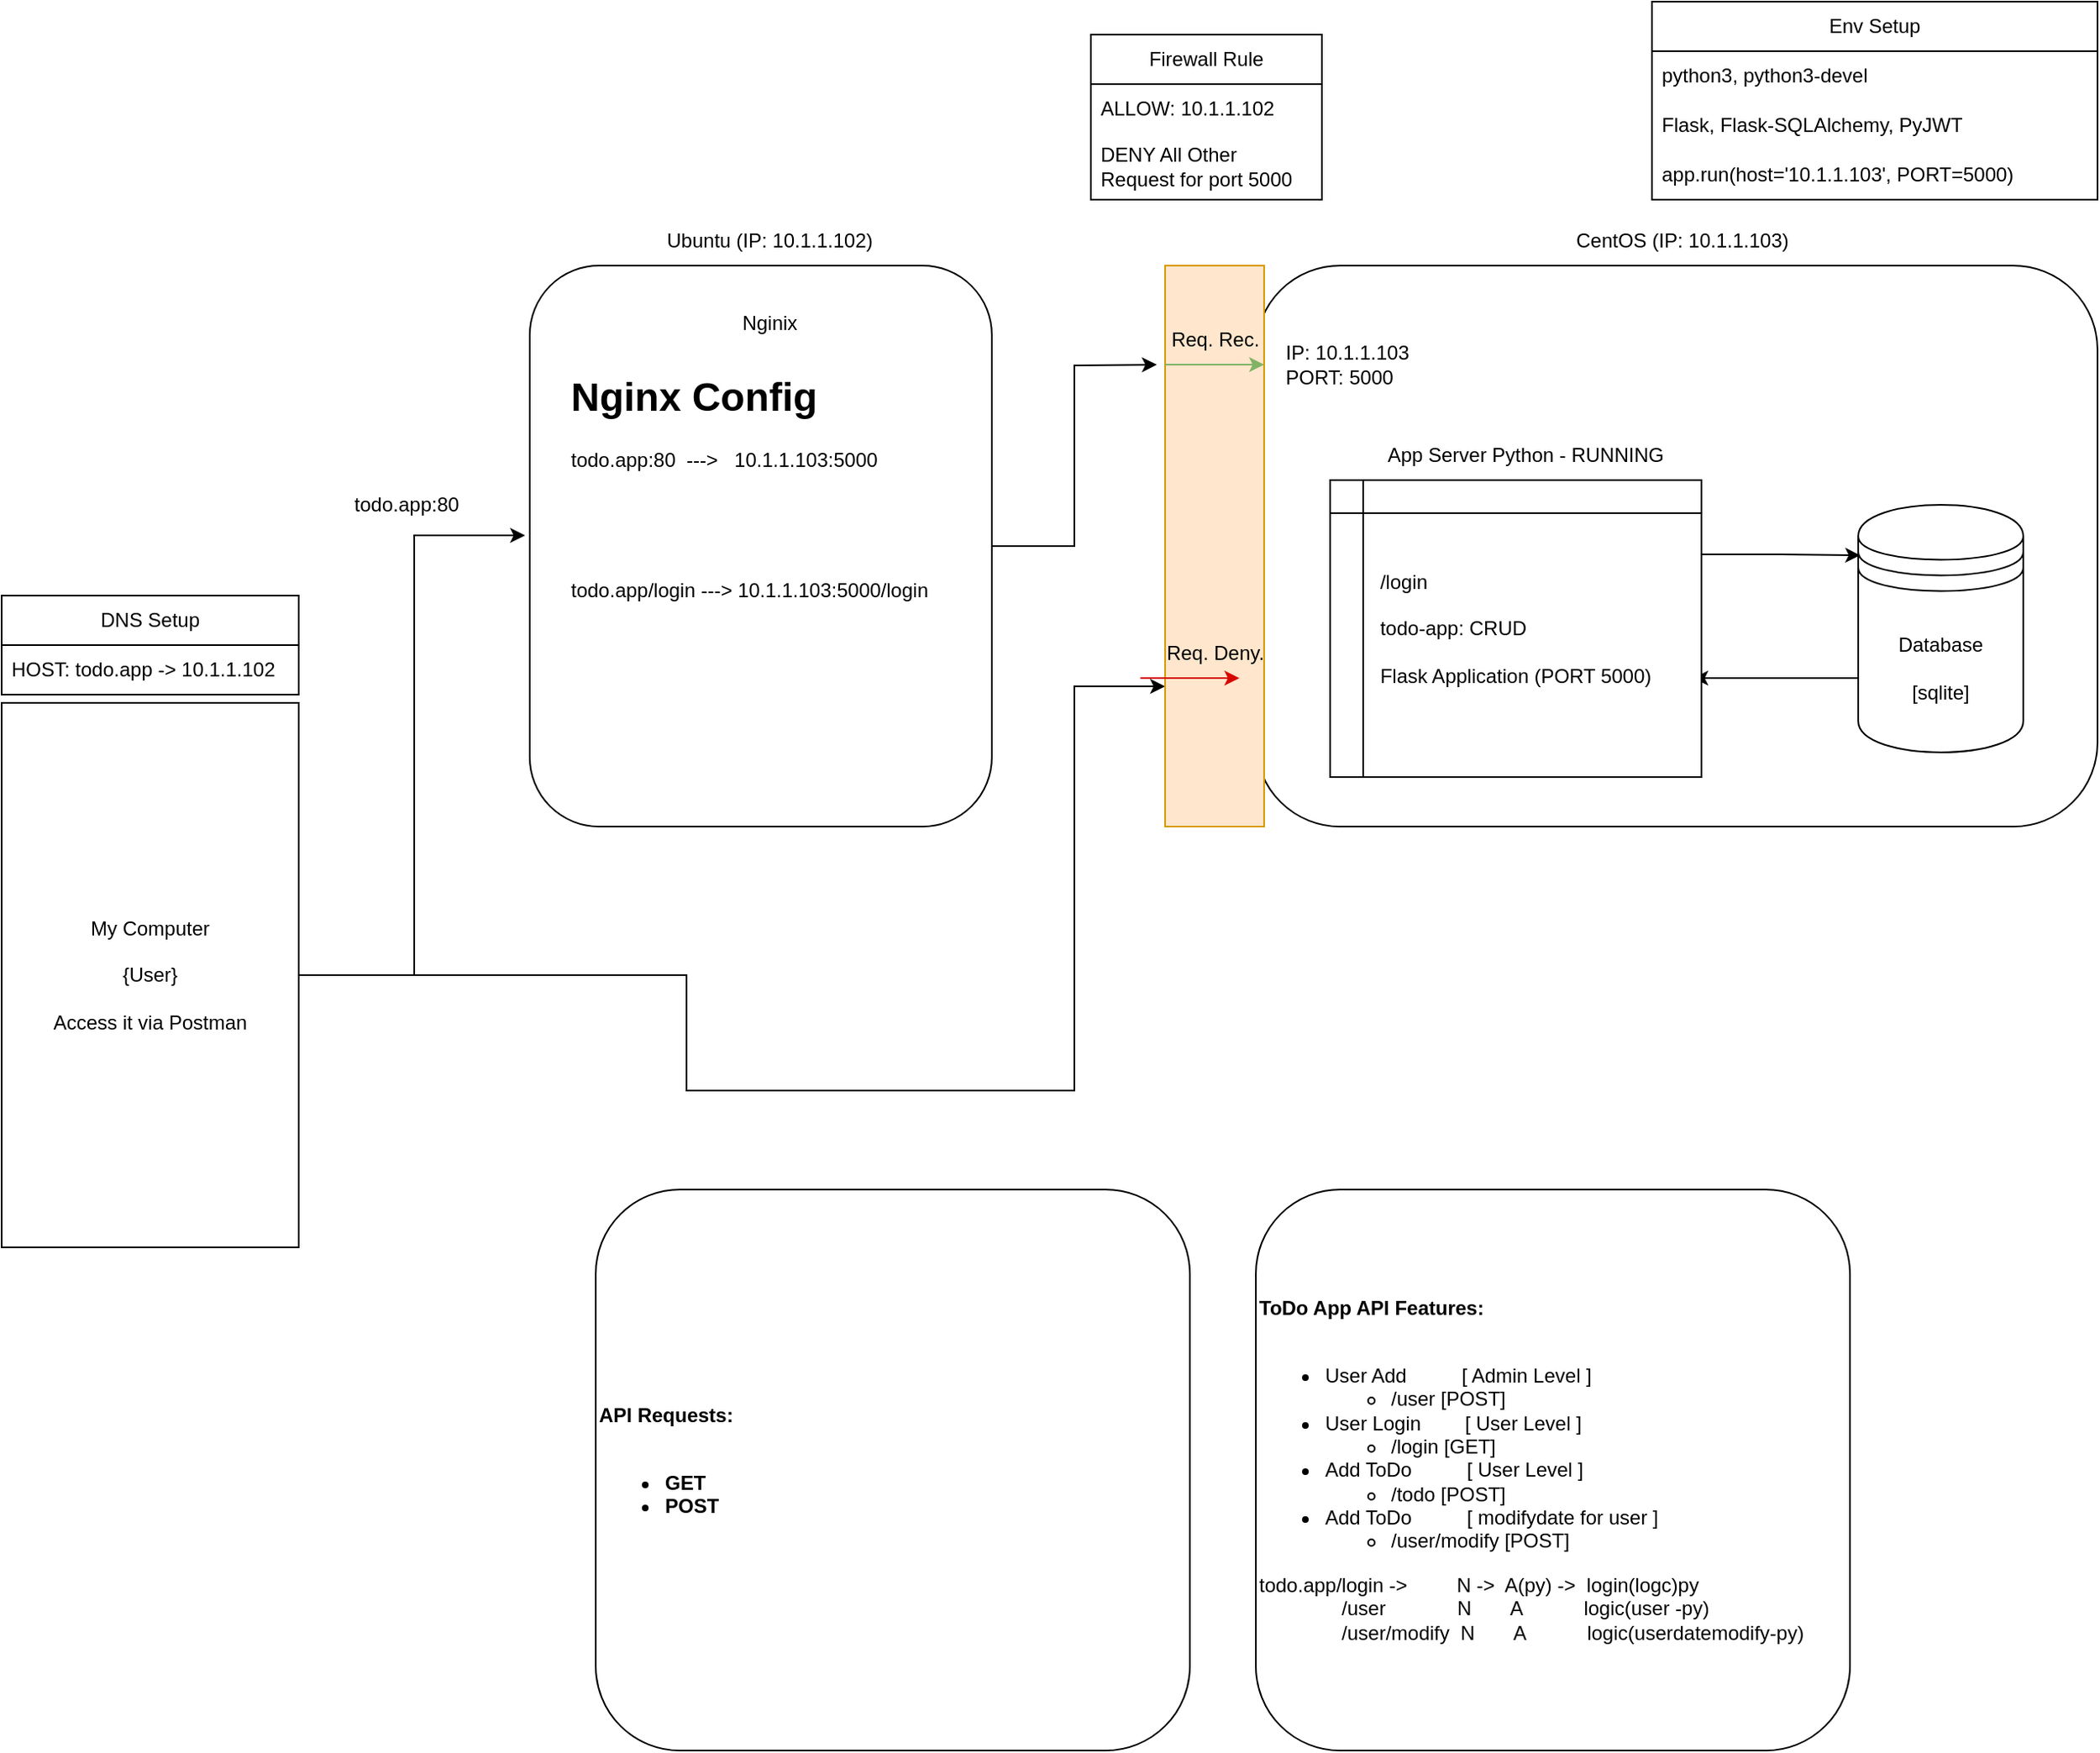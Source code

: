 <mxfile version="21.6.6" type="github">
  <diagram name="Page-1" id="877NddM2-vIIa7-sFtzM">
    <mxGraphModel dx="3850" dy="2646" grid="1" gridSize="10" guides="1" tooltips="1" connect="1" arrows="1" fold="1" page="1" pageScale="1" pageWidth="850" pageHeight="1100" math="0" shadow="0">
      <root>
        <mxCell id="0" />
        <mxCell id="1" parent="0" />
        <mxCell id="F2RmmkcFuDI7doMSKdTL-1" value="" style="rounded=1;whiteSpace=wrap;html=1;" vertex="1" parent="1">
          <mxGeometry x="80" y="-20" width="510" height="340" as="geometry" />
        </mxCell>
        <mxCell id="F2RmmkcFuDI7doMSKdTL-2" style="edgeStyle=orthogonalEdgeStyle;rounded=0;orthogonalLoop=1;jettySize=auto;html=1;exitX=0;exitY=0.7;exitDx=0;exitDy=0;entryX=0.978;entryY=0.667;entryDx=0;entryDy=0;entryPerimeter=0;" edge="1" parent="1" source="F2RmmkcFuDI7doMSKdTL-3" target="F2RmmkcFuDI7doMSKdTL-5">
          <mxGeometry relative="1" as="geometry" />
        </mxCell>
        <mxCell id="F2RmmkcFuDI7doMSKdTL-3" value="Database&lt;br&gt;&lt;br&gt;[sqlite]" style="shape=datastore;whiteSpace=wrap;html=1;" vertex="1" parent="1">
          <mxGeometry x="445" y="125" width="100" height="150" as="geometry" />
        </mxCell>
        <mxCell id="F2RmmkcFuDI7doMSKdTL-4" style="edgeStyle=orthogonalEdgeStyle;rounded=0;orthogonalLoop=1;jettySize=auto;html=1;exitX=1;exitY=0.25;exitDx=0;exitDy=0;entryX=0.012;entryY=0.204;entryDx=0;entryDy=0;entryPerimeter=0;" edge="1" parent="1" source="F2RmmkcFuDI7doMSKdTL-5" target="F2RmmkcFuDI7doMSKdTL-3">
          <mxGeometry relative="1" as="geometry" />
        </mxCell>
        <mxCell id="F2RmmkcFuDI7doMSKdTL-5" value="&lt;div style=&quot;text-align: left;&quot;&gt;&lt;span style=&quot;background-color: initial;&quot;&gt;/login&lt;/span&gt;&lt;/div&gt;&lt;div style=&quot;text-align: left;&quot;&gt;&lt;br&gt;&lt;/div&gt;&lt;div style=&quot;text-align: left;&quot;&gt;&lt;span style=&quot;background-color: initial;&quot;&gt;todo-app: CRUD&lt;/span&gt;&lt;/div&gt;&lt;div style=&quot;text-align: left;&quot;&gt;&lt;br&gt;&lt;/div&gt;&lt;div style=&quot;text-align: left;&quot;&gt;&lt;span style=&quot;background-color: initial;&quot;&gt;Flask Application (PORT 5000)&lt;/span&gt;&lt;/div&gt;" style="shape=internalStorage;whiteSpace=wrap;html=1;backgroundOutline=1;" vertex="1" parent="1">
          <mxGeometry x="125" y="110" width="225" height="180" as="geometry" />
        </mxCell>
        <mxCell id="F2RmmkcFuDI7doMSKdTL-6" value="App Server Python - RUNNING" style="text;html=1;align=center;verticalAlign=middle;resizable=0;points=[];autosize=1;strokeColor=none;fillColor=none;" vertex="1" parent="1">
          <mxGeometry x="147.5" y="80" width="190" height="30" as="geometry" />
        </mxCell>
        <mxCell id="F2RmmkcFuDI7doMSKdTL-7" value="CentOS (IP: 10.1.1.103)" style="text;html=1;align=center;verticalAlign=middle;resizable=0;points=[];autosize=1;strokeColor=none;fillColor=none;" vertex="1" parent="1">
          <mxGeometry x="262.5" y="-50" width="150" height="30" as="geometry" />
        </mxCell>
        <mxCell id="F2RmmkcFuDI7doMSKdTL-8" style="edgeStyle=orthogonalEdgeStyle;rounded=0;orthogonalLoop=1;jettySize=auto;html=1;" edge="1" parent="1" source="F2RmmkcFuDI7doMSKdTL-9">
          <mxGeometry relative="1" as="geometry">
            <mxPoint x="20" y="40" as="targetPoint" />
          </mxGeometry>
        </mxCell>
        <mxCell id="F2RmmkcFuDI7doMSKdTL-9" value="" style="rounded=1;whiteSpace=wrap;html=1;" vertex="1" parent="1">
          <mxGeometry x="-360" y="-20" width="280" height="340" as="geometry" />
        </mxCell>
        <mxCell id="F2RmmkcFuDI7doMSKdTL-10" value="Ubuntu (IP: 10.1.1.102)" style="text;html=1;align=center;verticalAlign=middle;resizable=0;points=[];autosize=1;strokeColor=none;fillColor=none;" vertex="1" parent="1">
          <mxGeometry x="-290" y="-50" width="150" height="30" as="geometry" />
        </mxCell>
        <mxCell id="F2RmmkcFuDI7doMSKdTL-11" value="Nginix" style="text;html=1;align=center;verticalAlign=middle;resizable=0;points=[];autosize=1;strokeColor=none;fillColor=none;" vertex="1" parent="1">
          <mxGeometry x="-245" width="60" height="30" as="geometry" />
        </mxCell>
        <mxCell id="F2RmmkcFuDI7doMSKdTL-12" style="edgeStyle=orthogonalEdgeStyle;rounded=0;orthogonalLoop=1;jettySize=auto;html=1;entryX=-0.01;entryY=0.481;entryDx=0;entryDy=0;entryPerimeter=0;" edge="1" parent="1" source="F2RmmkcFuDI7doMSKdTL-14" target="F2RmmkcFuDI7doMSKdTL-9">
          <mxGeometry relative="1" as="geometry">
            <mxPoint x="-310" y="145" as="targetPoint" />
          </mxGeometry>
        </mxCell>
        <mxCell id="F2RmmkcFuDI7doMSKdTL-13" style="edgeStyle=orthogonalEdgeStyle;rounded=0;orthogonalLoop=1;jettySize=auto;html=1;entryX=0;entryY=0.75;entryDx=0;entryDy=0;" edge="1" parent="1" source="F2RmmkcFuDI7doMSKdTL-14" target="F2RmmkcFuDI7doMSKdTL-15">
          <mxGeometry relative="1" as="geometry">
            <mxPoint x="-30" y="430" as="targetPoint" />
            <Array as="points">
              <mxPoint x="-265" y="410" />
              <mxPoint x="-265" y="480" />
              <mxPoint x="-30" y="480" />
              <mxPoint x="-30" y="235" />
            </Array>
          </mxGeometry>
        </mxCell>
        <mxCell id="F2RmmkcFuDI7doMSKdTL-14" value="My Computer&lt;br&gt;&lt;br&gt;{User}&lt;br&gt;&lt;br&gt;Access it via Postman" style="rounded=0;whiteSpace=wrap;html=1;" vertex="1" parent="1">
          <mxGeometry x="-680" y="245" width="180" height="330" as="geometry" />
        </mxCell>
        <mxCell id="F2RmmkcFuDI7doMSKdTL-15" value="" style="rounded=0;whiteSpace=wrap;html=1;fillColor=#ffe6cc;strokeColor=#d79b00;" vertex="1" parent="1">
          <mxGeometry x="25" y="-20" width="60" height="340" as="geometry" />
        </mxCell>
        <mxCell id="F2RmmkcFuDI7doMSKdTL-16" value="Firewall Rule" style="swimlane;fontStyle=0;childLayout=stackLayout;horizontal=1;startSize=30;horizontalStack=0;resizeParent=1;resizeParentMax=0;resizeLast=0;collapsible=1;marginBottom=0;whiteSpace=wrap;html=1;" vertex="1" parent="1">
          <mxGeometry x="-20" y="-160" width="140" height="100" as="geometry" />
        </mxCell>
        <mxCell id="F2RmmkcFuDI7doMSKdTL-17" value="ALLOW: 10.1.1.102" style="text;strokeColor=none;fillColor=none;align=left;verticalAlign=middle;spacingLeft=4;spacingRight=4;overflow=hidden;points=[[0,0.5],[1,0.5]];portConstraint=eastwest;rotatable=0;whiteSpace=wrap;html=1;" vertex="1" parent="F2RmmkcFuDI7doMSKdTL-16">
          <mxGeometry y="30" width="140" height="30" as="geometry" />
        </mxCell>
        <mxCell id="F2RmmkcFuDI7doMSKdTL-18" value="DENY All Other Request for port 5000" style="text;strokeColor=none;fillColor=none;align=left;verticalAlign=middle;spacingLeft=4;spacingRight=4;overflow=hidden;points=[[0,0.5],[1,0.5]];portConstraint=eastwest;rotatable=0;whiteSpace=wrap;html=1;" vertex="1" parent="F2RmmkcFuDI7doMSKdTL-16">
          <mxGeometry y="60" width="140" height="40" as="geometry" />
        </mxCell>
        <mxCell id="F2RmmkcFuDI7doMSKdTL-19" value="&lt;b&gt;ToDo App API Features:&lt;/b&gt;&lt;br&gt;&lt;br&gt;&lt;div style=&quot;&quot;&gt;&lt;ul&gt;&lt;li&gt;User Add&amp;nbsp; &amp;nbsp; &amp;nbsp; &amp;nbsp; &amp;nbsp; [ Admin Level ]&lt;/li&gt;&lt;ul&gt;&lt;li&gt;/user [POST]&lt;/li&gt;&lt;/ul&gt;&lt;li&gt;User Login&amp;nbsp; &amp;nbsp; &amp;nbsp; &amp;nbsp; [ User Level ]&lt;/li&gt;&lt;ul&gt;&lt;li&gt;/login [GET]&lt;/li&gt;&lt;/ul&gt;&lt;li&gt;Add ToDo&amp;nbsp; &amp;nbsp; &amp;nbsp; &amp;nbsp; &amp;nbsp; [ User Level ]&lt;/li&gt;&lt;ul&gt;&lt;li&gt;/todo [POST]&lt;/li&gt;&lt;/ul&gt;&lt;li style=&quot;border-color: var(--border-color);&quot;&gt;Add ToDo&amp;nbsp; &amp;nbsp; &amp;nbsp; &amp;nbsp; &amp;nbsp; [ modifydate for user ]&lt;/li&gt;&lt;ul style=&quot;border-color: var(--border-color);&quot;&gt;&lt;li style=&quot;border-color: var(--border-color);&quot;&gt;/user/modify [POST]&lt;/li&gt;&lt;/ul&gt;&lt;/ul&gt;&lt;div&gt;todo.app/login -&amp;gt;&amp;nbsp; &amp;nbsp; &amp;nbsp; &amp;nbsp; &amp;nbsp;N -&amp;gt;&amp;nbsp; A(py) -&amp;gt;&amp;nbsp; login(logc)py&lt;/div&gt;&lt;div&gt;&amp;nbsp; &amp;nbsp; &amp;nbsp; &amp;nbsp; &amp;nbsp; &amp;nbsp; &amp;nbsp; &amp;nbsp;/user&amp;nbsp; &amp;nbsp; &amp;nbsp; &amp;nbsp; &amp;nbsp; &amp;nbsp; &amp;nbsp;N&amp;nbsp; &amp;nbsp; &amp;nbsp; &amp;nbsp;A&amp;nbsp; &amp;nbsp; &amp;nbsp; &amp;nbsp; &amp;nbsp; &amp;nbsp;logic(user -py)&lt;/div&gt;&lt;div&gt;&amp;nbsp; &amp;nbsp; &amp;nbsp; &amp;nbsp; &amp;nbsp; &amp;nbsp; &amp;nbsp; &amp;nbsp;/user/modify&amp;nbsp; N&amp;nbsp; &amp;nbsp; &amp;nbsp; &amp;nbsp;A&amp;nbsp; &amp;nbsp; &amp;nbsp; &amp;nbsp; &amp;nbsp; &amp;nbsp;logic(userdatemodify-py)&lt;/div&gt;&lt;/div&gt;" style="rounded=1;whiteSpace=wrap;html=1;align=left;" vertex="1" parent="1">
          <mxGeometry x="80" y="540" width="360" height="340" as="geometry" />
        </mxCell>
        <mxCell id="F2RmmkcFuDI7doMSKdTL-20" value="Env Setup" style="swimlane;fontStyle=0;childLayout=stackLayout;horizontal=1;startSize=30;horizontalStack=0;resizeParent=1;resizeParentMax=0;resizeLast=0;collapsible=1;marginBottom=0;whiteSpace=wrap;html=1;" vertex="1" parent="1">
          <mxGeometry x="320" y="-180" width="270" height="120" as="geometry" />
        </mxCell>
        <mxCell id="F2RmmkcFuDI7doMSKdTL-21" value="python3, python3-devel" style="text;strokeColor=none;fillColor=none;align=left;verticalAlign=middle;spacingLeft=4;spacingRight=4;overflow=hidden;points=[[0,0.5],[1,0.5]];portConstraint=eastwest;rotatable=0;whiteSpace=wrap;html=1;" vertex="1" parent="F2RmmkcFuDI7doMSKdTL-20">
          <mxGeometry y="30" width="270" height="30" as="geometry" />
        </mxCell>
        <mxCell id="F2RmmkcFuDI7doMSKdTL-22" value="Flask, Flask-SQLAlchemy, PyJWT" style="text;strokeColor=none;fillColor=none;align=left;verticalAlign=middle;spacingLeft=4;spacingRight=4;overflow=hidden;points=[[0,0.5],[1,0.5]];portConstraint=eastwest;rotatable=0;whiteSpace=wrap;html=1;" vertex="1" parent="F2RmmkcFuDI7doMSKdTL-20">
          <mxGeometry y="60" width="270" height="30" as="geometry" />
        </mxCell>
        <mxCell id="F2RmmkcFuDI7doMSKdTL-23" value="app.run(host=&#39;10.1.1.103&#39;, PORT=5000)" style="text;strokeColor=none;fillColor=none;align=left;verticalAlign=middle;spacingLeft=4;spacingRight=4;overflow=hidden;points=[[0,0.5],[1,0.5]];portConstraint=eastwest;rotatable=0;whiteSpace=wrap;html=1;" vertex="1" parent="F2RmmkcFuDI7doMSKdTL-20">
          <mxGeometry y="90" width="270" height="30" as="geometry" />
        </mxCell>
        <mxCell id="F2RmmkcFuDI7doMSKdTL-24" value="&lt;div style=&quot;text-align: left;&quot;&gt;&lt;span style=&quot;background-color: initial;&quot;&gt;IP: 10.1.1.103&lt;/span&gt;&lt;/div&gt;&lt;div style=&quot;text-align: left;&quot;&gt;&lt;span style=&quot;background-color: initial;&quot;&gt;PORT: 5000&lt;/span&gt;&lt;/div&gt;" style="text;html=1;align=center;verticalAlign=middle;resizable=0;points=[];autosize=1;strokeColor=none;fillColor=none;" vertex="1" parent="1">
          <mxGeometry x="85" y="20" width="100" height="40" as="geometry" />
        </mxCell>
        <mxCell id="F2RmmkcFuDI7doMSKdTL-25" value="todo.app:80" style="text;html=1;align=center;verticalAlign=middle;resizable=0;points=[];autosize=1;strokeColor=none;fillColor=none;" vertex="1" parent="1">
          <mxGeometry x="-480" y="110" width="90" height="30" as="geometry" />
        </mxCell>
        <mxCell id="F2RmmkcFuDI7doMSKdTL-26" value="&lt;h1&gt;Nginx Config&lt;/h1&gt;&lt;p&gt;todo.app:80&amp;nbsp; ---&amp;gt;&amp;nbsp; &amp;nbsp;10.1.1.103:5000&lt;/p&gt;&lt;p&gt;&lt;br&gt;&lt;/p&gt;&lt;p&gt;&lt;br&gt;&lt;/p&gt;&lt;p&gt;todo.app/login ---&amp;gt; 10.1.1.103:5000/login&lt;/p&gt;" style="text;html=1;strokeColor=none;fillColor=none;spacing=5;spacingTop=-20;whiteSpace=wrap;overflow=hidden;rounded=0;" vertex="1" parent="1">
          <mxGeometry x="-340" y="40" width="240" height="210" as="geometry" />
        </mxCell>
        <mxCell id="F2RmmkcFuDI7doMSKdTL-27" value="" style="endArrow=classic;html=1;rounded=0;fillColor=#d5e8d4;strokeColor=#82b366;" edge="1" parent="1" target="F2RmmkcFuDI7doMSKdTL-24">
          <mxGeometry width="50" height="50" relative="1" as="geometry">
            <mxPoint x="25" y="40" as="sourcePoint" />
            <mxPoint x="75" y="-10" as="targetPoint" />
          </mxGeometry>
        </mxCell>
        <mxCell id="F2RmmkcFuDI7doMSKdTL-28" value="" style="endArrow=classic;html=1;rounded=0;fillColor=#ffe6cc;strokeColor=#D70700;" edge="1" parent="1">
          <mxGeometry width="50" height="50" relative="1" as="geometry">
            <mxPoint x="10" y="230" as="sourcePoint" />
            <mxPoint x="70" y="230" as="targetPoint" />
          </mxGeometry>
        </mxCell>
        <mxCell id="F2RmmkcFuDI7doMSKdTL-29" value="DNS Setup" style="swimlane;fontStyle=0;childLayout=stackLayout;horizontal=1;startSize=30;horizontalStack=0;resizeParent=1;resizeParentMax=0;resizeLast=0;collapsible=1;marginBottom=0;whiteSpace=wrap;html=1;" vertex="1" parent="1">
          <mxGeometry x="-680" y="180" width="180" height="60" as="geometry" />
        </mxCell>
        <mxCell id="F2RmmkcFuDI7doMSKdTL-30" value="HOST: todo.app -&amp;gt; 10.1.1.102" style="text;strokeColor=none;fillColor=none;align=left;verticalAlign=middle;spacingLeft=4;spacingRight=4;overflow=hidden;points=[[0,0.5],[1,0.5]];portConstraint=eastwest;rotatable=0;whiteSpace=wrap;html=1;" vertex="1" parent="F2RmmkcFuDI7doMSKdTL-29">
          <mxGeometry y="30" width="180" height="30" as="geometry" />
        </mxCell>
        <mxCell id="F2RmmkcFuDI7doMSKdTL-31" value="Req. Rec." style="text;html=1;align=center;verticalAlign=middle;resizable=0;points=[];autosize=1;strokeColor=none;fillColor=none;" vertex="1" parent="1">
          <mxGeometry x="15" y="10" width="80" height="30" as="geometry" />
        </mxCell>
        <mxCell id="F2RmmkcFuDI7doMSKdTL-32" value="Req. Deny." style="text;html=1;align=center;verticalAlign=middle;resizable=0;points=[];autosize=1;strokeColor=none;fillColor=none;" vertex="1" parent="1">
          <mxGeometry x="15" y="200" width="80" height="30" as="geometry" />
        </mxCell>
        <mxCell id="F2RmmkcFuDI7doMSKdTL-33" value="&lt;b&gt;API Requests:&lt;br&gt;&lt;/b&gt;&lt;br&gt;&lt;ul&gt;&lt;li&gt;&lt;b&gt;GET&lt;/b&gt;&lt;/li&gt;&lt;li&gt;&lt;b&gt;POST&lt;/b&gt;&lt;/li&gt;&lt;/ul&gt;" style="rounded=1;whiteSpace=wrap;html=1;align=left;" vertex="1" parent="1">
          <mxGeometry x="-320" y="540" width="360" height="340" as="geometry" />
        </mxCell>
      </root>
    </mxGraphModel>
  </diagram>
</mxfile>
